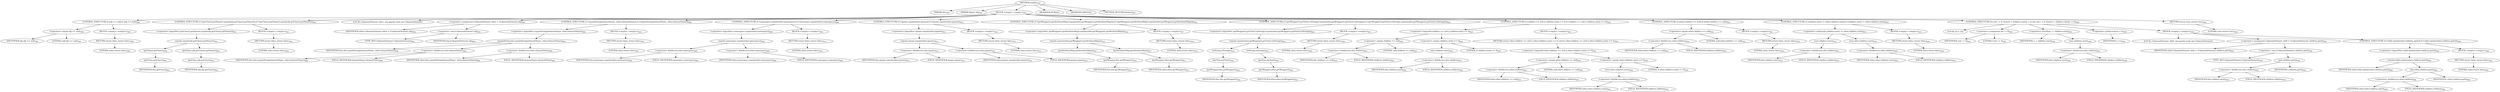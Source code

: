 digraph "similar" {  
"1074" [label = <(METHOD,similar)<SUB>597</SUB>> ]
"50" [label = <(PARAM,this)<SUB>597</SUB>> ]
"1075" [label = <(PARAM,Object obj)<SUB>597</SUB>> ]
"1076" [label = <(BLOCK,&lt;empty&gt;,&lt;empty&gt;)<SUB>597</SUB>> ]
"1077" [label = <(CONTROL_STRUCTURE,if (obj == null),if (obj == null))<SUB>598</SUB>> ]
"1078" [label = <(&lt;operator&gt;.equals,obj == null)<SUB>598</SUB>> ]
"1079" [label = <(IDENTIFIER,obj,obj == null)<SUB>598</SUB>> ]
"1080" [label = <(LITERAL,null,obj == null)<SUB>598</SUB>> ]
"1081" [label = <(BLOCK,&lt;empty&gt;,&lt;empty&gt;)<SUB>598</SUB>> ]
"1082" [label = <(RETURN,return false;,return false;)<SUB>599</SUB>> ]
"1083" [label = <(LITERAL,false,return false;)<SUB>599</SUB>> ]
"1084" [label = <(CONTROL_STRUCTURE,if (!getClass().getName().equals(obj.getClass().getName())),if (!getClass().getName().equals(obj.getClass().getName())))<SUB>601</SUB>> ]
"1085" [label = <(&lt;operator&gt;.logicalNot,!getClass().getName().equals(obj.getClass().getName()))<SUB>601</SUB>> ]
"1086" [label = <(equals,equals(obj.getClass().getName()))<SUB>601</SUB>> ]
"1087" [label = <(getName,getName())<SUB>601</SUB>> ]
"1088" [label = <(getClass,getClass())<SUB>601</SUB>> ]
"49" [label = <(IDENTIFIER,this,getClass())<SUB>601</SUB>> ]
"1089" [label = <(getName,obj.getClass().getName())<SUB>601</SUB>> ]
"1090" [label = <(getClass,obj.getClass())<SUB>601</SUB>> ]
"1091" [label = <(IDENTIFIER,obj,obj.getClass())<SUB>601</SUB>> ]
"1092" [label = <(BLOCK,&lt;empty&gt;,&lt;empty&gt;)<SUB>601</SUB>> ]
"1093" [label = <(RETURN,return false;,return false;)<SUB>602</SUB>> ]
"1094" [label = <(LITERAL,false,return false;)<SUB>602</SUB>> ]
"1095" [label = <(LOCAL,UnknownElement other: org.apache.tools.ant.UnknownElement)> ]
"1096" [label = <(&lt;operator&gt;.assignment,UnknownElement other = (UnknownElement) obj)<SUB>604</SUB>> ]
"1097" [label = <(IDENTIFIER,other,UnknownElement other = (UnknownElement) obj)<SUB>604</SUB>> ]
"1098" [label = <(&lt;operator&gt;.cast,(UnknownElement) obj)<SUB>604</SUB>> ]
"1099" [label = <(TYPE_REF,UnknownElement,UnknownElement)<SUB>604</SUB>> ]
"1100" [label = <(IDENTIFIER,obj,(UnknownElement) obj)<SUB>604</SUB>> ]
"1101" [label = <(CONTROL_STRUCTURE,if (!equalsString(elementName, other.elementName)),if (!equalsString(elementName, other.elementName)))<SUB>606</SUB>> ]
"1102" [label = <(&lt;operator&gt;.logicalNot,!equalsString(elementName, other.elementName))<SUB>606</SUB>> ]
"1103" [label = <(equalsString,this.equalsString(elementName, other.elementName))<SUB>606</SUB>> ]
"51" [label = <(IDENTIFIER,this,this.equalsString(elementName, other.elementName))<SUB>606</SUB>> ]
"1104" [label = <(&lt;operator&gt;.fieldAccess,this.elementName)<SUB>606</SUB>> ]
"1105" [label = <(IDENTIFIER,this,this.equalsString(elementName, other.elementName))<SUB>606</SUB>> ]
"1106" [label = <(FIELD_IDENTIFIER,elementName,elementName)<SUB>606</SUB>> ]
"1107" [label = <(&lt;operator&gt;.fieldAccess,other.elementName)<SUB>606</SUB>> ]
"1108" [label = <(IDENTIFIER,other,this.equalsString(elementName, other.elementName))<SUB>606</SUB>> ]
"1109" [label = <(FIELD_IDENTIFIER,elementName,elementName)<SUB>606</SUB>> ]
"1110" [label = <(BLOCK,&lt;empty&gt;,&lt;empty&gt;)<SUB>606</SUB>> ]
"1111" [label = <(RETURN,return false;,return false;)<SUB>607</SUB>> ]
"1112" [label = <(LITERAL,false,return false;)<SUB>607</SUB>> ]
"1113" [label = <(CONTROL_STRUCTURE,if (!namespace.equals(other.namespace)),if (!namespace.equals(other.namespace)))<SUB>609</SUB>> ]
"1114" [label = <(&lt;operator&gt;.logicalNot,!namespace.equals(other.namespace))<SUB>609</SUB>> ]
"1115" [label = <(equals,namespace.equals(other.namespace))<SUB>609</SUB>> ]
"1116" [label = <(&lt;operator&gt;.fieldAccess,this.namespace)<SUB>609</SUB>> ]
"1117" [label = <(IDENTIFIER,this,namespace.equals(other.namespace))<SUB>609</SUB>> ]
"1118" [label = <(FIELD_IDENTIFIER,namespace,namespace)<SUB>609</SUB>> ]
"1119" [label = <(&lt;operator&gt;.fieldAccess,other.namespace)<SUB>609</SUB>> ]
"1120" [label = <(IDENTIFIER,other,namespace.equals(other.namespace))<SUB>609</SUB>> ]
"1121" [label = <(FIELD_IDENTIFIER,namespace,namespace)<SUB>609</SUB>> ]
"1122" [label = <(BLOCK,&lt;empty&gt;,&lt;empty&gt;)<SUB>609</SUB>> ]
"1123" [label = <(RETURN,return false;,return false;)<SUB>610</SUB>> ]
"1124" [label = <(LITERAL,false,return false;)<SUB>610</SUB>> ]
"1125" [label = <(CONTROL_STRUCTURE,if (!qname.equals(other.qname)),if (!qname.equals(other.qname)))<SUB>612</SUB>> ]
"1126" [label = <(&lt;operator&gt;.logicalNot,!qname.equals(other.qname))<SUB>612</SUB>> ]
"1127" [label = <(equals,qname.equals(other.qname))<SUB>612</SUB>> ]
"1128" [label = <(&lt;operator&gt;.fieldAccess,this.qname)<SUB>612</SUB>> ]
"1129" [label = <(IDENTIFIER,this,qname.equals(other.qname))<SUB>612</SUB>> ]
"1130" [label = <(FIELD_IDENTIFIER,qname,qname)<SUB>612</SUB>> ]
"1131" [label = <(&lt;operator&gt;.fieldAccess,other.qname)<SUB>612</SUB>> ]
"1132" [label = <(IDENTIFIER,other,qname.equals(other.qname))<SUB>612</SUB>> ]
"1133" [label = <(FIELD_IDENTIFIER,qname,qname)<SUB>612</SUB>> ]
"1134" [label = <(BLOCK,&lt;empty&gt;,&lt;empty&gt;)<SUB>612</SUB>> ]
"1135" [label = <(RETURN,return false;,return false;)<SUB>613</SUB>> ]
"1136" [label = <(LITERAL,false,return false;)<SUB>613</SUB>> ]
"1137" [label = <(CONTROL_STRUCTURE,if (!getWrapper().getAttributeMap().equals(other.getWrapper().getAttributeMap())),if (!getWrapper().getAttributeMap().equals(other.getWrapper().getAttributeMap())))<SUB>616</SUB>> ]
"1138" [label = <(&lt;operator&gt;.logicalNot,!getWrapper().getAttributeMap().equals(other.getWrapper().getAttributeMap()))<SUB>616</SUB>> ]
"1139" [label = <(equals,equals(other.getWrapper().getAttributeMap()))<SUB>616</SUB>> ]
"1140" [label = <(getAttributeMap,getAttributeMap())<SUB>616</SUB>> ]
"1141" [label = <(getWrapper,this.getWrapper())<SUB>616</SUB>> ]
"52" [label = <(IDENTIFIER,this,this.getWrapper())<SUB>616</SUB>> ]
"1142" [label = <(getAttributeMap,getAttributeMap())<SUB>617</SUB>> ]
"1143" [label = <(getWrapper,other.getWrapper())<SUB>617</SUB>> ]
"1144" [label = <(IDENTIFIER,other,other.getWrapper())<SUB>617</SUB>> ]
"1145" [label = <(BLOCK,&lt;empty&gt;,&lt;empty&gt;)<SUB>617</SUB>> ]
"1146" [label = <(RETURN,return false;,return false;)<SUB>618</SUB>> ]
"1147" [label = <(LITERAL,false,return false;)<SUB>618</SUB>> ]
"1148" [label = <(CONTROL_STRUCTURE,if (!getWrapper().getText().toString().equals(other.getWrapper().getText().toString())),if (!getWrapper().getText().toString().equals(other.getWrapper().getText().toString())))<SUB>624</SUB>> ]
"1149" [label = <(&lt;operator&gt;.logicalNot,!getWrapper().getText().toString().equals(other.getWrapper().getText().toString()))<SUB>624</SUB>> ]
"1150" [label = <(equals,equals(other.getWrapper().getText().toString()))<SUB>624</SUB>> ]
"1151" [label = <(toString,toString())<SUB>624</SUB>> ]
"1152" [label = <(getText,getText())<SUB>624</SUB>> ]
"1153" [label = <(getWrapper,this.getWrapper())<SUB>624</SUB>> ]
"53" [label = <(IDENTIFIER,this,this.getWrapper())<SUB>624</SUB>> ]
"1154" [label = <(toString,toString())<SUB>625</SUB>> ]
"1155" [label = <(getText,getText())<SUB>625</SUB>> ]
"1156" [label = <(getWrapper,other.getWrapper())<SUB>625</SUB>> ]
"1157" [label = <(IDENTIFIER,other,other.getWrapper())<SUB>625</SUB>> ]
"1158" [label = <(BLOCK,&lt;empty&gt;,&lt;empty&gt;)<SUB>625</SUB>> ]
"1159" [label = <(RETURN,return false;,return false;)<SUB>626</SUB>> ]
"1160" [label = <(LITERAL,false,return false;)<SUB>626</SUB>> ]
"1161" [label = <(CONTROL_STRUCTURE,if (children == null || children.size() == 0),if (children == null || children.size() == 0))<SUB>629</SUB>> ]
"1162" [label = <(&lt;operator&gt;.logicalOr,children == null || children.size() == 0)<SUB>629</SUB>> ]
"1163" [label = <(&lt;operator&gt;.equals,children == null)<SUB>629</SUB>> ]
"1164" [label = <(&lt;operator&gt;.fieldAccess,this.children)<SUB>629</SUB>> ]
"1165" [label = <(IDENTIFIER,this,children == null)<SUB>629</SUB>> ]
"1166" [label = <(FIELD_IDENTIFIER,children,children)<SUB>629</SUB>> ]
"1167" [label = <(LITERAL,null,children == null)<SUB>629</SUB>> ]
"1168" [label = <(&lt;operator&gt;.equals,children.size() == 0)<SUB>629</SUB>> ]
"1169" [label = <(size,children.size())<SUB>629</SUB>> ]
"1170" [label = <(&lt;operator&gt;.fieldAccess,this.children)<SUB>629</SUB>> ]
"1171" [label = <(IDENTIFIER,this,children.size())<SUB>629</SUB>> ]
"1172" [label = <(FIELD_IDENTIFIER,children,children)<SUB>629</SUB>> ]
"1173" [label = <(LITERAL,0,children.size() == 0)<SUB>629</SUB>> ]
"1174" [label = <(BLOCK,&lt;empty&gt;,&lt;empty&gt;)<SUB>629</SUB>> ]
"1175" [label = <(RETURN,return other.children == null || other.children.size() == 0;,return other.children == null || other.children.size() == 0;)<SUB>630</SUB>> ]
"1176" [label = <(&lt;operator&gt;.logicalOr,other.children == null || other.children.size() == 0)<SUB>630</SUB>> ]
"1177" [label = <(&lt;operator&gt;.equals,other.children == null)<SUB>630</SUB>> ]
"1178" [label = <(&lt;operator&gt;.fieldAccess,other.children)<SUB>630</SUB>> ]
"1179" [label = <(IDENTIFIER,other,other.children == null)<SUB>630</SUB>> ]
"1180" [label = <(FIELD_IDENTIFIER,children,children)<SUB>630</SUB>> ]
"1181" [label = <(LITERAL,null,other.children == null)<SUB>630</SUB>> ]
"1182" [label = <(&lt;operator&gt;.equals,other.children.size() == 0)<SUB>630</SUB>> ]
"1183" [label = <(size,other.children.size())<SUB>630</SUB>> ]
"1184" [label = <(&lt;operator&gt;.fieldAccess,other.children)<SUB>630</SUB>> ]
"1185" [label = <(IDENTIFIER,other,other.children.size())<SUB>630</SUB>> ]
"1186" [label = <(FIELD_IDENTIFIER,children,children)<SUB>630</SUB>> ]
"1187" [label = <(LITERAL,0,other.children.size() == 0)<SUB>630</SUB>> ]
"1188" [label = <(CONTROL_STRUCTURE,if (other.children == null),if (other.children == null))<SUB>632</SUB>> ]
"1189" [label = <(&lt;operator&gt;.equals,other.children == null)<SUB>632</SUB>> ]
"1190" [label = <(&lt;operator&gt;.fieldAccess,other.children)<SUB>632</SUB>> ]
"1191" [label = <(IDENTIFIER,other,other.children == null)<SUB>632</SUB>> ]
"1192" [label = <(FIELD_IDENTIFIER,children,children)<SUB>632</SUB>> ]
"1193" [label = <(LITERAL,null,other.children == null)<SUB>632</SUB>> ]
"1194" [label = <(BLOCK,&lt;empty&gt;,&lt;empty&gt;)<SUB>632</SUB>> ]
"1195" [label = <(RETURN,return false;,return false;)<SUB>633</SUB>> ]
"1196" [label = <(LITERAL,false,return false;)<SUB>633</SUB>> ]
"1197" [label = <(CONTROL_STRUCTURE,if (children.size() != other.children.size()),if (children.size() != other.children.size()))<SUB>635</SUB>> ]
"1198" [label = <(&lt;operator&gt;.notEquals,children.size() != other.children.size())<SUB>635</SUB>> ]
"1199" [label = <(size,children.size())<SUB>635</SUB>> ]
"1200" [label = <(&lt;operator&gt;.fieldAccess,this.children)<SUB>635</SUB>> ]
"1201" [label = <(IDENTIFIER,this,children.size())<SUB>635</SUB>> ]
"1202" [label = <(FIELD_IDENTIFIER,children,children)<SUB>635</SUB>> ]
"1203" [label = <(size,other.children.size())<SUB>635</SUB>> ]
"1204" [label = <(&lt;operator&gt;.fieldAccess,other.children)<SUB>635</SUB>> ]
"1205" [label = <(IDENTIFIER,other,other.children.size())<SUB>635</SUB>> ]
"1206" [label = <(FIELD_IDENTIFIER,children,children)<SUB>635</SUB>> ]
"1207" [label = <(BLOCK,&lt;empty&gt;,&lt;empty&gt;)<SUB>635</SUB>> ]
"1208" [label = <(RETURN,return false;,return false;)<SUB>636</SUB>> ]
"1209" [label = <(LITERAL,false,return false;)<SUB>636</SUB>> ]
"1210" [label = <(CONTROL_STRUCTURE,for (int i = 0; Some(i &lt; children.size()); ++i),for (int i = 0; Some(i &lt; children.size()); ++i))<SUB>638</SUB>> ]
"1211" [label = <(LOCAL,int i: int)> ]
"1212" [label = <(&lt;operator&gt;.assignment,int i = 0)<SUB>638</SUB>> ]
"1213" [label = <(IDENTIFIER,i,int i = 0)<SUB>638</SUB>> ]
"1214" [label = <(LITERAL,0,int i = 0)<SUB>638</SUB>> ]
"1215" [label = <(&lt;operator&gt;.lessThan,i &lt; children.size())<SUB>638</SUB>> ]
"1216" [label = <(IDENTIFIER,i,i &lt; children.size())<SUB>638</SUB>> ]
"1217" [label = <(size,children.size())<SUB>638</SUB>> ]
"1218" [label = <(&lt;operator&gt;.fieldAccess,this.children)<SUB>638</SUB>> ]
"1219" [label = <(IDENTIFIER,this,children.size())<SUB>638</SUB>> ]
"1220" [label = <(FIELD_IDENTIFIER,children,children)<SUB>638</SUB>> ]
"1221" [label = <(&lt;operator&gt;.preIncrement,++i)<SUB>638</SUB>> ]
"1222" [label = <(IDENTIFIER,i,++i)<SUB>638</SUB>> ]
"1223" [label = <(BLOCK,&lt;empty&gt;,&lt;empty&gt;)<SUB>638</SUB>> ]
"1224" [label = <(LOCAL,UnknownElement child: org.apache.tools.ant.UnknownElement)> ]
"1225" [label = <(&lt;operator&gt;.assignment,UnknownElement child = (UnknownElement) children.get(i))<SUB>639</SUB>> ]
"1226" [label = <(IDENTIFIER,child,UnknownElement child = (UnknownElement) children.get(i))<SUB>639</SUB>> ]
"1227" [label = <(&lt;operator&gt;.cast,(UnknownElement) children.get(i))<SUB>639</SUB>> ]
"1228" [label = <(TYPE_REF,UnknownElement,UnknownElement)<SUB>639</SUB>> ]
"1229" [label = <(get,children.get(i))<SUB>639</SUB>> ]
"1230" [label = <(&lt;operator&gt;.fieldAccess,this.children)<SUB>639</SUB>> ]
"1231" [label = <(IDENTIFIER,this,children.get(i))<SUB>639</SUB>> ]
"1232" [label = <(FIELD_IDENTIFIER,children,children)<SUB>639</SUB>> ]
"1233" [label = <(IDENTIFIER,i,children.get(i))<SUB>639</SUB>> ]
"1234" [label = <(CONTROL_STRUCTURE,if (!child.similar(other.children.get(i))),if (!child.similar(other.children.get(i))))<SUB>640</SUB>> ]
"1235" [label = <(&lt;operator&gt;.logicalNot,!child.similar(other.children.get(i)))<SUB>640</SUB>> ]
"1236" [label = <(similar,child.similar(other.children.get(i)))<SUB>640</SUB>> ]
"1237" [label = <(IDENTIFIER,child,child.similar(other.children.get(i)))<SUB>640</SUB>> ]
"1238" [label = <(get,other.children.get(i))<SUB>640</SUB>> ]
"1239" [label = <(&lt;operator&gt;.fieldAccess,other.children)<SUB>640</SUB>> ]
"1240" [label = <(IDENTIFIER,other,other.children.get(i))<SUB>640</SUB>> ]
"1241" [label = <(FIELD_IDENTIFIER,children,children)<SUB>640</SUB>> ]
"1242" [label = <(IDENTIFIER,i,other.children.get(i))<SUB>640</SUB>> ]
"1243" [label = <(BLOCK,&lt;empty&gt;,&lt;empty&gt;)<SUB>640</SUB>> ]
"1244" [label = <(RETURN,return false;,return false;)<SUB>641</SUB>> ]
"1245" [label = <(LITERAL,false,return false;)<SUB>641</SUB>> ]
"1246" [label = <(RETURN,return true;,return true;)<SUB>644</SUB>> ]
"1247" [label = <(LITERAL,true,return true;)<SUB>644</SUB>> ]
"1248" [label = <(MODIFIER,PUBLIC)> ]
"1249" [label = <(MODIFIER,VIRTUAL)> ]
"1250" [label = <(METHOD_RETURN,boolean)<SUB>597</SUB>> ]
  "1074" -> "50" 
  "1074" -> "1075" 
  "1074" -> "1076" 
  "1074" -> "1248" 
  "1074" -> "1249" 
  "1074" -> "1250" 
  "1076" -> "1077" 
  "1076" -> "1084" 
  "1076" -> "1095" 
  "1076" -> "1096" 
  "1076" -> "1101" 
  "1076" -> "1113" 
  "1076" -> "1125" 
  "1076" -> "1137" 
  "1076" -> "1148" 
  "1076" -> "1161" 
  "1076" -> "1188" 
  "1076" -> "1197" 
  "1076" -> "1210" 
  "1076" -> "1246" 
  "1077" -> "1078" 
  "1077" -> "1081" 
  "1078" -> "1079" 
  "1078" -> "1080" 
  "1081" -> "1082" 
  "1082" -> "1083" 
  "1084" -> "1085" 
  "1084" -> "1092" 
  "1085" -> "1086" 
  "1086" -> "1087" 
  "1086" -> "1089" 
  "1087" -> "1088" 
  "1088" -> "49" 
  "1089" -> "1090" 
  "1090" -> "1091" 
  "1092" -> "1093" 
  "1093" -> "1094" 
  "1096" -> "1097" 
  "1096" -> "1098" 
  "1098" -> "1099" 
  "1098" -> "1100" 
  "1101" -> "1102" 
  "1101" -> "1110" 
  "1102" -> "1103" 
  "1103" -> "51" 
  "1103" -> "1104" 
  "1103" -> "1107" 
  "1104" -> "1105" 
  "1104" -> "1106" 
  "1107" -> "1108" 
  "1107" -> "1109" 
  "1110" -> "1111" 
  "1111" -> "1112" 
  "1113" -> "1114" 
  "1113" -> "1122" 
  "1114" -> "1115" 
  "1115" -> "1116" 
  "1115" -> "1119" 
  "1116" -> "1117" 
  "1116" -> "1118" 
  "1119" -> "1120" 
  "1119" -> "1121" 
  "1122" -> "1123" 
  "1123" -> "1124" 
  "1125" -> "1126" 
  "1125" -> "1134" 
  "1126" -> "1127" 
  "1127" -> "1128" 
  "1127" -> "1131" 
  "1128" -> "1129" 
  "1128" -> "1130" 
  "1131" -> "1132" 
  "1131" -> "1133" 
  "1134" -> "1135" 
  "1135" -> "1136" 
  "1137" -> "1138" 
  "1137" -> "1145" 
  "1138" -> "1139" 
  "1139" -> "1140" 
  "1139" -> "1142" 
  "1140" -> "1141" 
  "1141" -> "52" 
  "1142" -> "1143" 
  "1143" -> "1144" 
  "1145" -> "1146" 
  "1146" -> "1147" 
  "1148" -> "1149" 
  "1148" -> "1158" 
  "1149" -> "1150" 
  "1150" -> "1151" 
  "1150" -> "1154" 
  "1151" -> "1152" 
  "1152" -> "1153" 
  "1153" -> "53" 
  "1154" -> "1155" 
  "1155" -> "1156" 
  "1156" -> "1157" 
  "1158" -> "1159" 
  "1159" -> "1160" 
  "1161" -> "1162" 
  "1161" -> "1174" 
  "1162" -> "1163" 
  "1162" -> "1168" 
  "1163" -> "1164" 
  "1163" -> "1167" 
  "1164" -> "1165" 
  "1164" -> "1166" 
  "1168" -> "1169" 
  "1168" -> "1173" 
  "1169" -> "1170" 
  "1170" -> "1171" 
  "1170" -> "1172" 
  "1174" -> "1175" 
  "1175" -> "1176" 
  "1176" -> "1177" 
  "1176" -> "1182" 
  "1177" -> "1178" 
  "1177" -> "1181" 
  "1178" -> "1179" 
  "1178" -> "1180" 
  "1182" -> "1183" 
  "1182" -> "1187" 
  "1183" -> "1184" 
  "1184" -> "1185" 
  "1184" -> "1186" 
  "1188" -> "1189" 
  "1188" -> "1194" 
  "1189" -> "1190" 
  "1189" -> "1193" 
  "1190" -> "1191" 
  "1190" -> "1192" 
  "1194" -> "1195" 
  "1195" -> "1196" 
  "1197" -> "1198" 
  "1197" -> "1207" 
  "1198" -> "1199" 
  "1198" -> "1203" 
  "1199" -> "1200" 
  "1200" -> "1201" 
  "1200" -> "1202" 
  "1203" -> "1204" 
  "1204" -> "1205" 
  "1204" -> "1206" 
  "1207" -> "1208" 
  "1208" -> "1209" 
  "1210" -> "1211" 
  "1210" -> "1212" 
  "1210" -> "1215" 
  "1210" -> "1221" 
  "1210" -> "1223" 
  "1212" -> "1213" 
  "1212" -> "1214" 
  "1215" -> "1216" 
  "1215" -> "1217" 
  "1217" -> "1218" 
  "1218" -> "1219" 
  "1218" -> "1220" 
  "1221" -> "1222" 
  "1223" -> "1224" 
  "1223" -> "1225" 
  "1223" -> "1234" 
  "1225" -> "1226" 
  "1225" -> "1227" 
  "1227" -> "1228" 
  "1227" -> "1229" 
  "1229" -> "1230" 
  "1229" -> "1233" 
  "1230" -> "1231" 
  "1230" -> "1232" 
  "1234" -> "1235" 
  "1234" -> "1243" 
  "1235" -> "1236" 
  "1236" -> "1237" 
  "1236" -> "1238" 
  "1238" -> "1239" 
  "1238" -> "1242" 
  "1239" -> "1240" 
  "1239" -> "1241" 
  "1243" -> "1244" 
  "1244" -> "1245" 
  "1246" -> "1247" 
}
